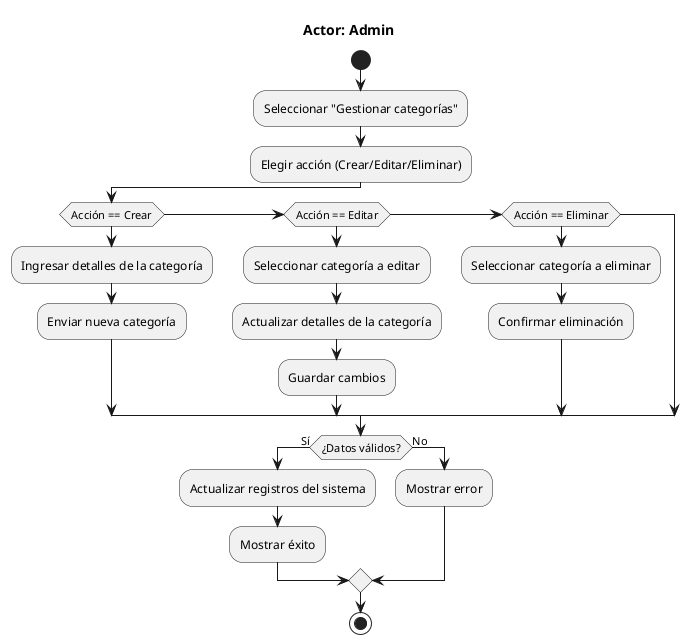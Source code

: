 @startuml
title Actor: Admin
start
:Seleccionar "Gestionar categorías";
:Elegir acción (Crear/Editar/Eliminar);
if (Acción == Crear) then
  :Ingresar detalles de la categoría;
  :Enviar nueva categoría;
elseif (Acción == Editar) then
  :Seleccionar categoría a editar;
  :Actualizar detalles de la categoría;
  :Guardar cambios;
elseif (Acción == Eliminar) then
  :Seleccionar categoría a eliminar;
  :Confirmar eliminación;
endif
if (¿Datos válidos?) then (Sí)
  :Actualizar registros del sistema;
  :Mostrar éxito;
else (No)
  :Mostrar error;
endif
stop
@enduml